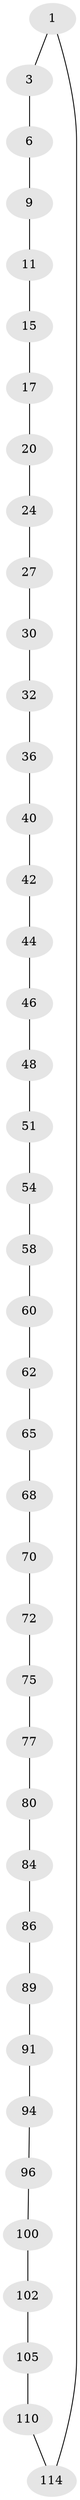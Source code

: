 // original degree distribution, {2: 1.0}
// Generated by graph-tools (version 1.1) at 2025/20/03/04/25 18:20:01]
// undirected, 41 vertices, 41 edges
graph export_dot {
graph [start="1"]
  node [color=gray90,style=filled];
  1 [super="+2"];
  3 [super="+4"];
  6 [super="+7"];
  9 [super="+10"];
  11 [super="+12"];
  15 [super="+16"];
  17 [super="+18"];
  20 [super="+21"];
  24 [super="+25"];
  27 [super="+28"];
  30 [super="+31"];
  32 [super="+33"];
  36 [super="+37"];
  40 [super="+41"];
  42 [super="+43"];
  44 [super="+45"];
  46 [super="+47"];
  48 [super="+49"];
  51 [super="+52"];
  54 [super="+55"];
  58 [super="+59"];
  60 [super="+61"];
  62 [super="+63"];
  65 [super="+66"];
  68 [super="+69"];
  70 [super="+71"];
  72 [super="+73"];
  75 [super="+76"];
  77 [super="+78"];
  80 [super="+81"];
  84 [super="+85"];
  86 [super="+87"];
  89 [super="+90"];
  91 [super="+92"];
  94 [super="+95"];
  96 [super="+97"];
  100 [super="+101"];
  102 [super="+103"];
  105 [super="+106"];
  110 [super="+111"];
  114 [super="+115"];
  1 -- 114;
  1 -- 3;
  3 -- 6;
  6 -- 9;
  9 -- 11;
  11 -- 15;
  15 -- 17;
  17 -- 20;
  20 -- 24;
  24 -- 27;
  27 -- 30;
  30 -- 32;
  32 -- 36;
  36 -- 40;
  40 -- 42;
  42 -- 44;
  44 -- 46;
  46 -- 48;
  48 -- 51;
  51 -- 54;
  54 -- 58;
  58 -- 60;
  60 -- 62;
  62 -- 65;
  65 -- 68;
  68 -- 70;
  70 -- 72;
  72 -- 75;
  75 -- 77;
  77 -- 80;
  80 -- 84;
  84 -- 86;
  86 -- 89;
  89 -- 91;
  91 -- 94;
  94 -- 96;
  96 -- 100;
  100 -- 102;
  102 -- 105;
  105 -- 110;
  110 -- 114;
}
